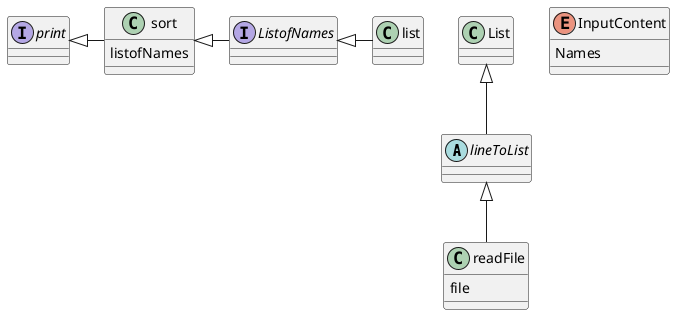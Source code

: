 @startuml
'https://plantuml.com/class-diagram

abstract  lineToList
interface ListofNames
interface print

lineToList <|-- readFile
List <|-- lineToList
ListofNames <|- list
sort <|- ListofNames
print <|- sort


class readFile {
file
}

class sort {
listofNames
}

enum InputContent {
Names
}

@enduml